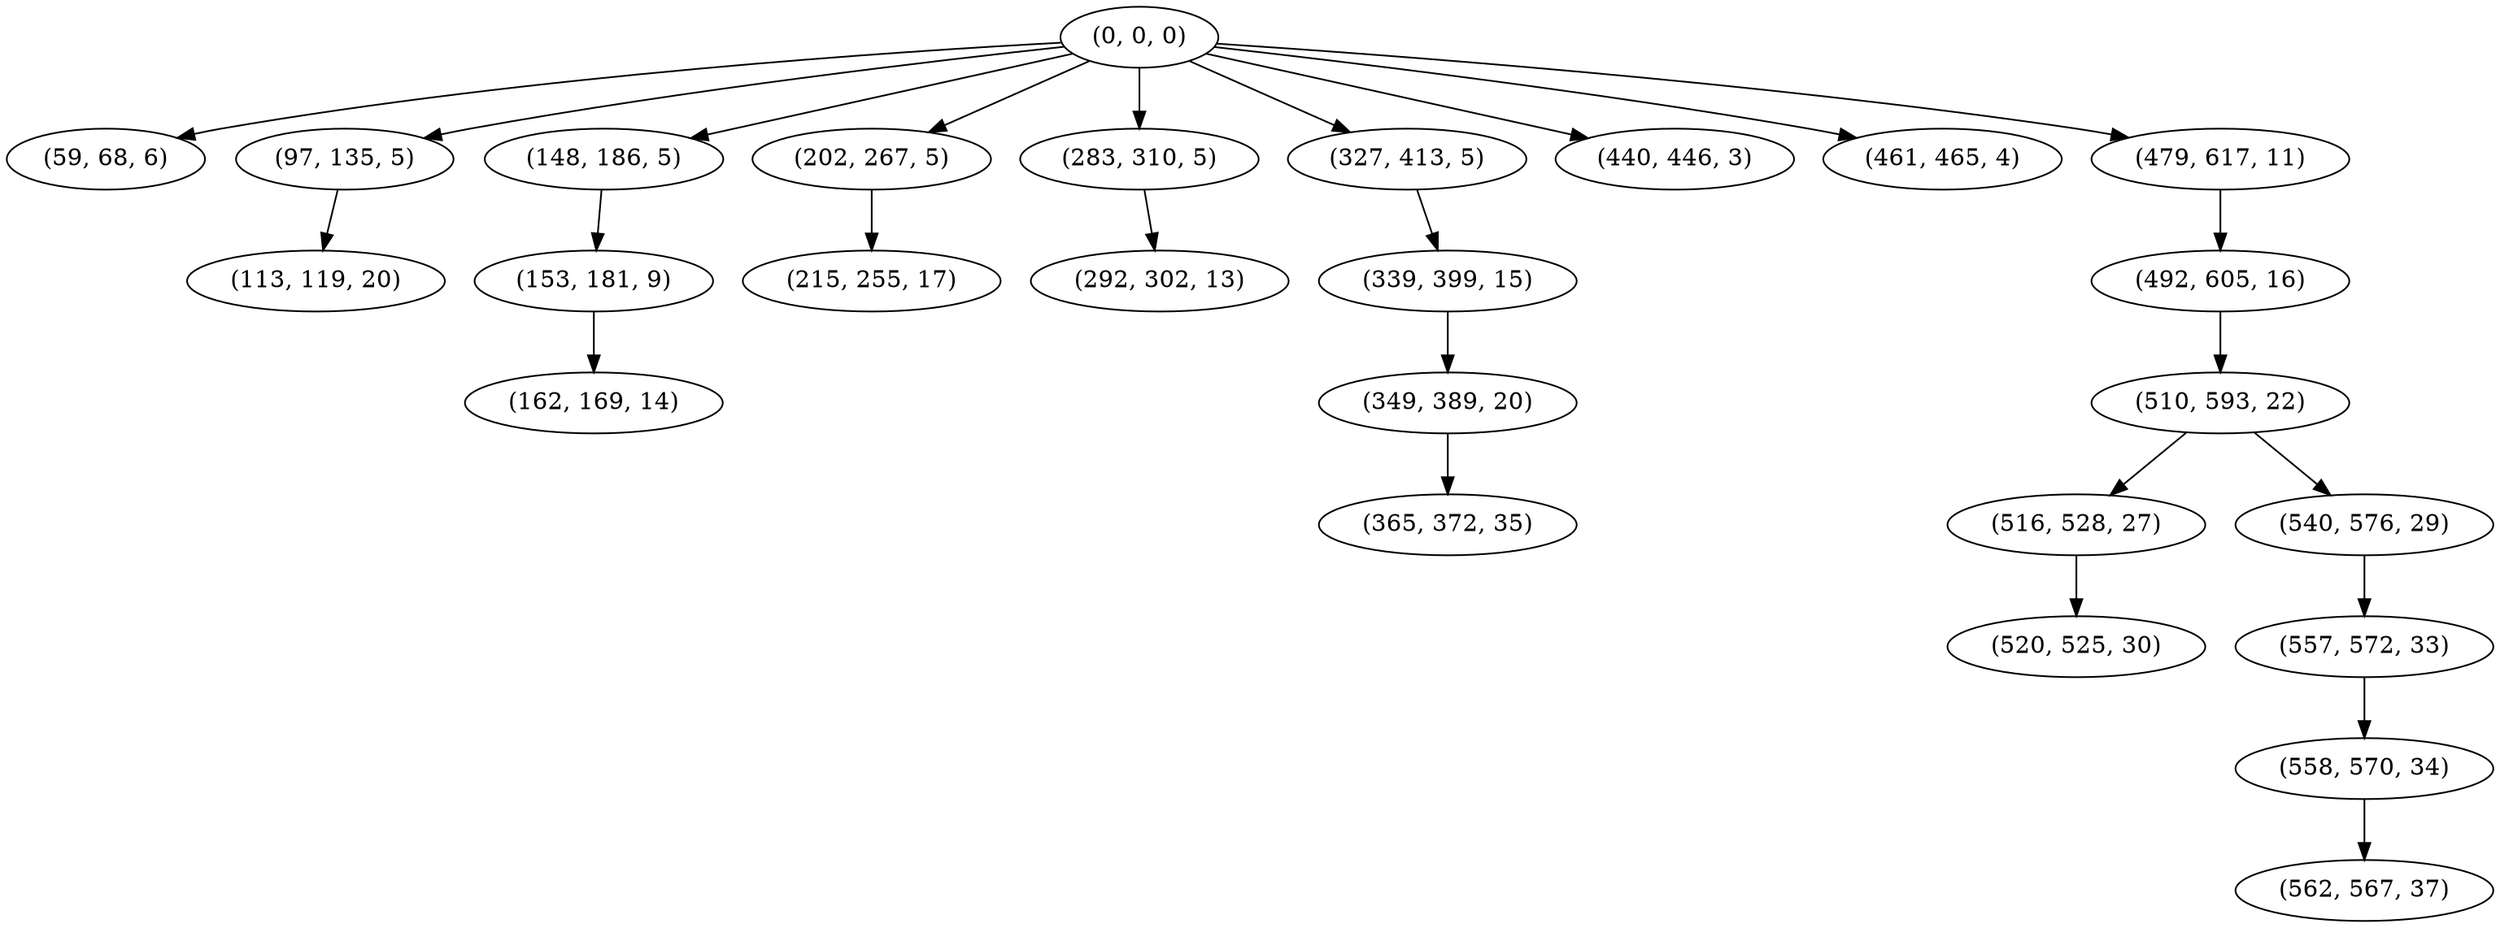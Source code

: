 digraph tree {
    "(0, 0, 0)";
    "(59, 68, 6)";
    "(97, 135, 5)";
    "(113, 119, 20)";
    "(148, 186, 5)";
    "(153, 181, 9)";
    "(162, 169, 14)";
    "(202, 267, 5)";
    "(215, 255, 17)";
    "(283, 310, 5)";
    "(292, 302, 13)";
    "(327, 413, 5)";
    "(339, 399, 15)";
    "(349, 389, 20)";
    "(365, 372, 35)";
    "(440, 446, 3)";
    "(461, 465, 4)";
    "(479, 617, 11)";
    "(492, 605, 16)";
    "(510, 593, 22)";
    "(516, 528, 27)";
    "(520, 525, 30)";
    "(540, 576, 29)";
    "(557, 572, 33)";
    "(558, 570, 34)";
    "(562, 567, 37)";
    "(0, 0, 0)" -> "(59, 68, 6)";
    "(0, 0, 0)" -> "(97, 135, 5)";
    "(0, 0, 0)" -> "(148, 186, 5)";
    "(0, 0, 0)" -> "(202, 267, 5)";
    "(0, 0, 0)" -> "(283, 310, 5)";
    "(0, 0, 0)" -> "(327, 413, 5)";
    "(0, 0, 0)" -> "(440, 446, 3)";
    "(0, 0, 0)" -> "(461, 465, 4)";
    "(0, 0, 0)" -> "(479, 617, 11)";
    "(97, 135, 5)" -> "(113, 119, 20)";
    "(148, 186, 5)" -> "(153, 181, 9)";
    "(153, 181, 9)" -> "(162, 169, 14)";
    "(202, 267, 5)" -> "(215, 255, 17)";
    "(283, 310, 5)" -> "(292, 302, 13)";
    "(327, 413, 5)" -> "(339, 399, 15)";
    "(339, 399, 15)" -> "(349, 389, 20)";
    "(349, 389, 20)" -> "(365, 372, 35)";
    "(479, 617, 11)" -> "(492, 605, 16)";
    "(492, 605, 16)" -> "(510, 593, 22)";
    "(510, 593, 22)" -> "(516, 528, 27)";
    "(510, 593, 22)" -> "(540, 576, 29)";
    "(516, 528, 27)" -> "(520, 525, 30)";
    "(540, 576, 29)" -> "(557, 572, 33)";
    "(557, 572, 33)" -> "(558, 570, 34)";
    "(558, 570, 34)" -> "(562, 567, 37)";
}
